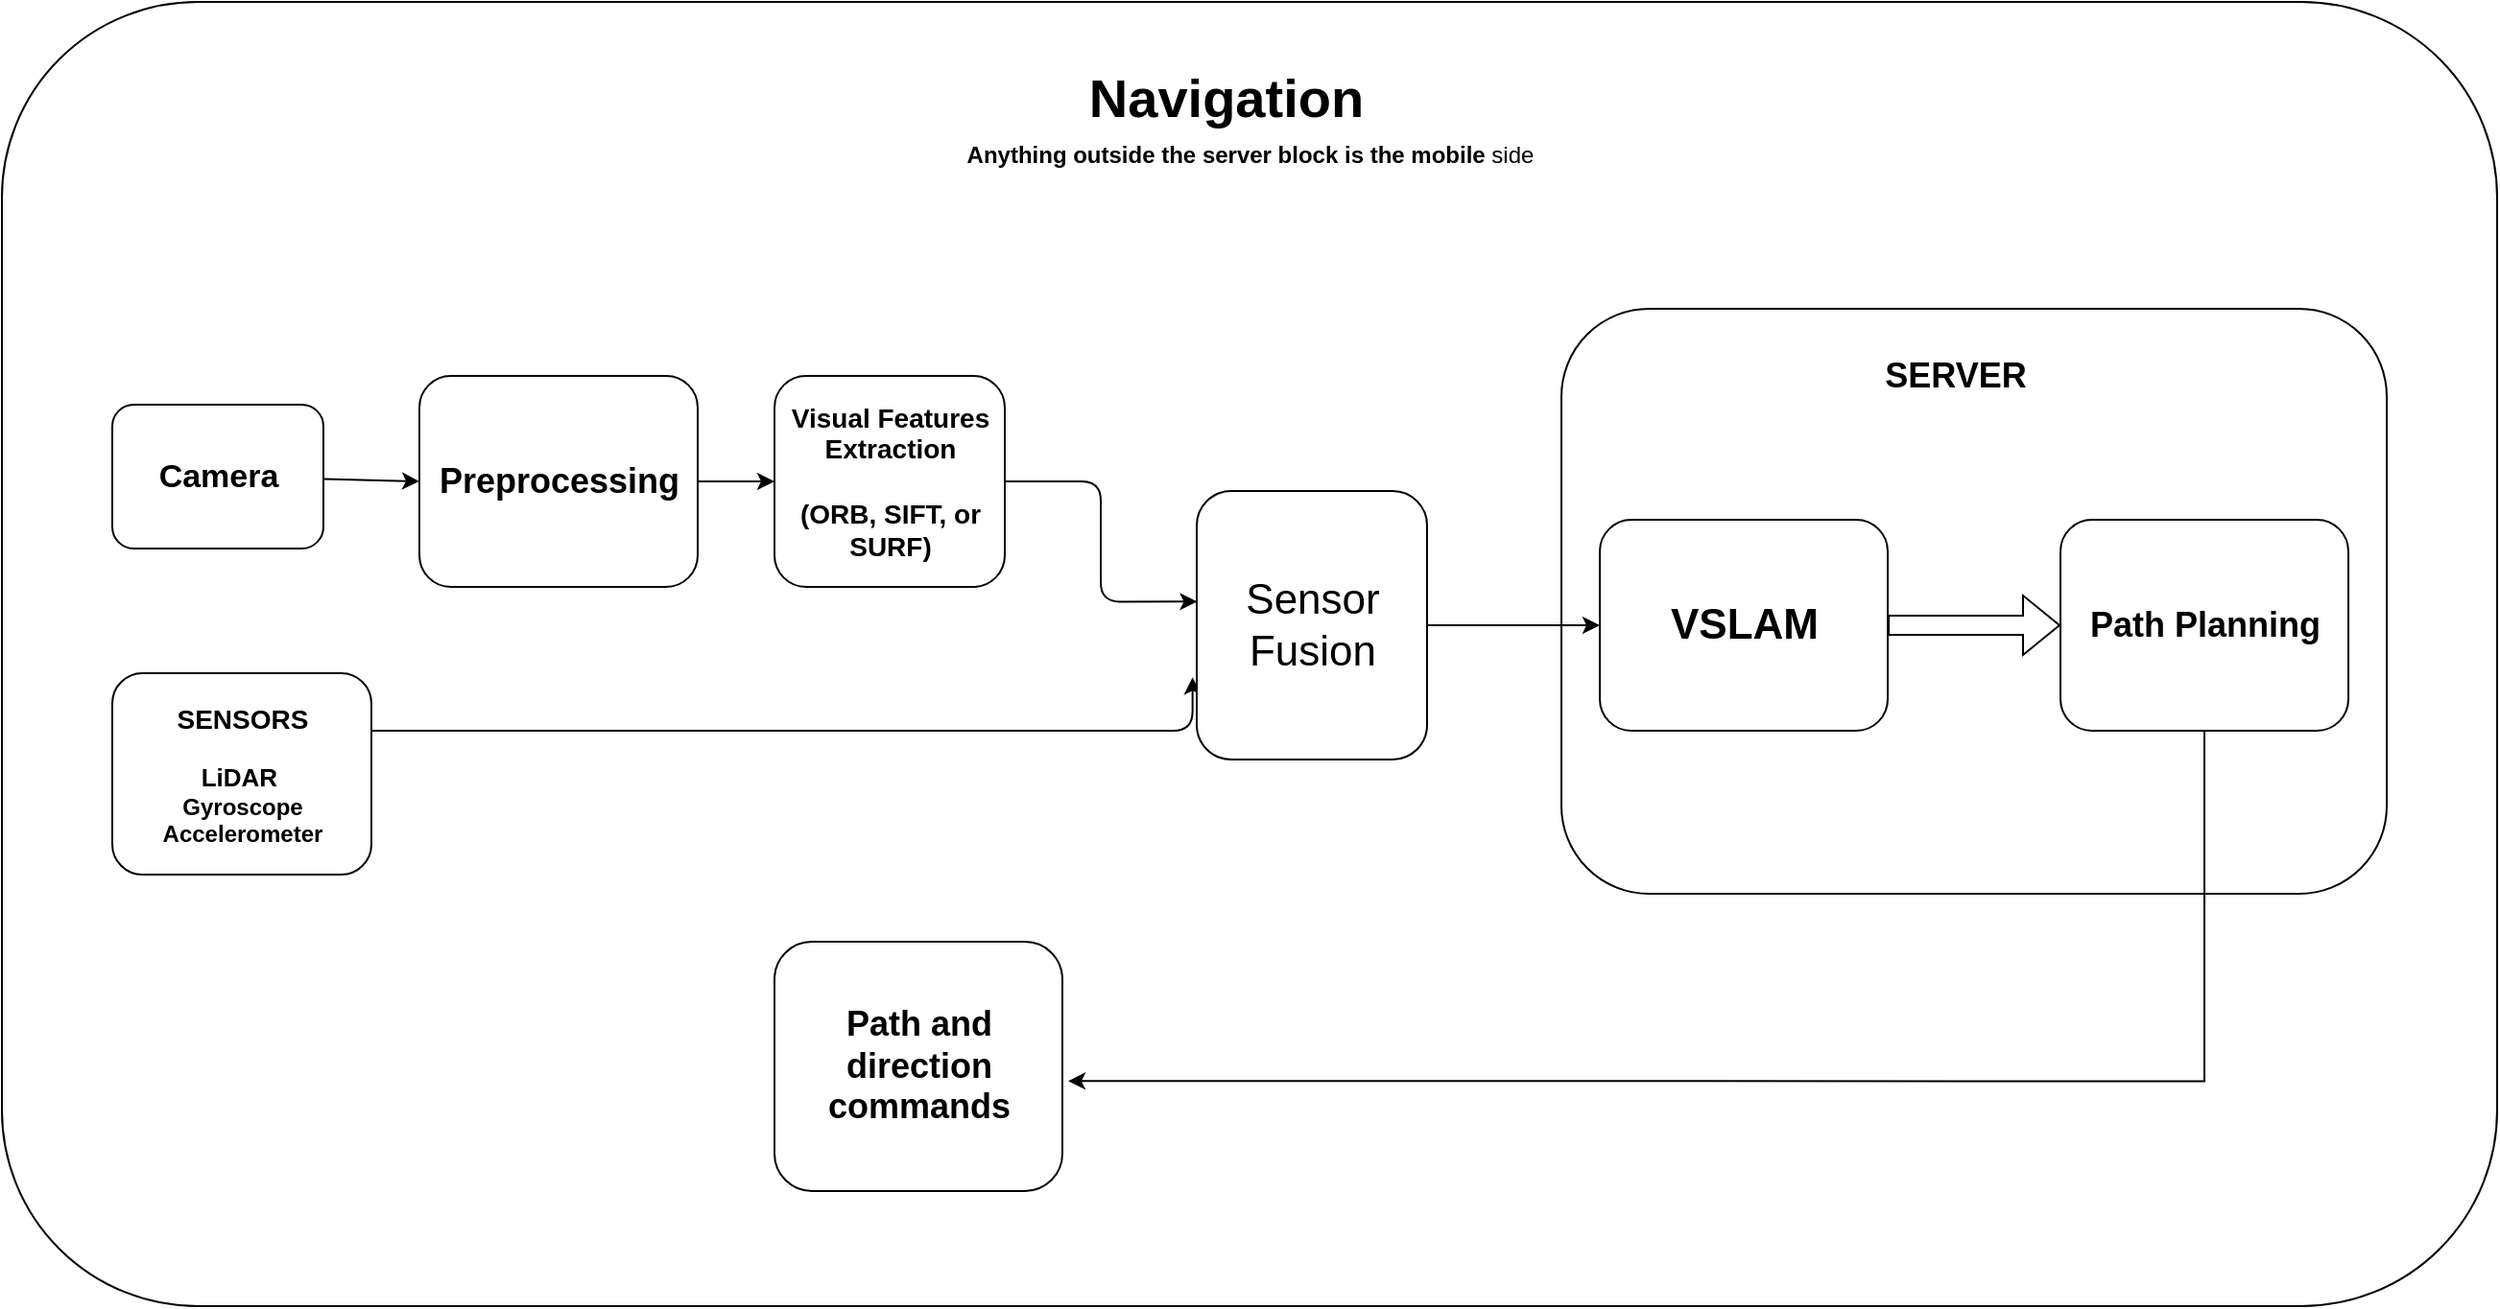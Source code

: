<mxfile version="22.1.7" type="device">
  <diagram id="CuUFcw4_6TG7edhSnXMD" name="Page-1">
    <mxGraphModel dx="1509" dy="955" grid="1" gridSize="10" guides="1" tooltips="1" connect="1" arrows="1" fold="1" page="0" pageScale="1" pageWidth="850" pageHeight="1100" math="0" shadow="0">
      <root>
        <mxCell id="0" />
        <mxCell id="1" parent="0" />
        <mxCell id="qWjDi-F0lc5AA_NIjwa4-29" value="" style="rounded=1;whiteSpace=wrap;html=1;" vertex="1" parent="1">
          <mxGeometry x="130" y="210" width="1300" height="680" as="geometry" />
        </mxCell>
        <mxCell id="qWjDi-F0lc5AA_NIjwa4-30" style="edgeStyle=none;html=1;entryX=0;entryY=0.5;entryDx=0;entryDy=0;fontSize=18;" edge="1" parent="1" source="qWjDi-F0lc5AA_NIjwa4-31" target="qWjDi-F0lc5AA_NIjwa4-35">
          <mxGeometry relative="1" as="geometry" />
        </mxCell>
        <mxCell id="qWjDi-F0lc5AA_NIjwa4-31" value="&lt;b&gt;&lt;font style=&quot;font-size: 17px;&quot;&gt;Camera&lt;/font&gt;&lt;/b&gt;" style="rounded=1;whiteSpace=wrap;html=1;" vertex="1" parent="1">
          <mxGeometry x="187.5" y="420" width="110" height="75" as="geometry" />
        </mxCell>
        <mxCell id="qWjDi-F0lc5AA_NIjwa4-32" style="edgeStyle=orthogonalEdgeStyle;html=1;entryX=-0.018;entryY=0.694;entryDx=0;entryDy=0;entryPerimeter=0;fontSize=18;" edge="1" parent="1" source="qWjDi-F0lc5AA_NIjwa4-33" target="qWjDi-F0lc5AA_NIjwa4-42">
          <mxGeometry relative="1" as="geometry">
            <Array as="points">
              <mxPoint x="750" y="590" />
            </Array>
          </mxGeometry>
        </mxCell>
        <mxCell id="qWjDi-F0lc5AA_NIjwa4-33" value="&lt;b&gt;&lt;font style=&quot;font-size: 14px;&quot;&gt;SENSORS&lt;/font&gt;&lt;br&gt;&lt;br&gt;&lt;font style=&quot;font-size: 13px;&quot;&gt;&lt;font style=&quot;font-size: 13px;&quot;&gt;LiDAR&lt;/font&gt;&amp;nbsp;&lt;/font&gt;&lt;br&gt;Gyroscope&lt;br&gt;Accelerometer&lt;/b&gt;" style="rounded=1;whiteSpace=wrap;html=1;" vertex="1" parent="1">
          <mxGeometry x="187.5" y="560" width="135" height="105" as="geometry" />
        </mxCell>
        <mxCell id="qWjDi-F0lc5AA_NIjwa4-34" style="edgeStyle=none;html=1;entryX=0;entryY=0.5;entryDx=0;entryDy=0;fontSize=18;" edge="1" parent="1" source="qWjDi-F0lc5AA_NIjwa4-35" target="qWjDi-F0lc5AA_NIjwa4-37">
          <mxGeometry relative="1" as="geometry" />
        </mxCell>
        <mxCell id="qWjDi-F0lc5AA_NIjwa4-35" value="&lt;b&gt;&lt;font style=&quot;font-size: 18px;&quot;&gt;Preprocessing&lt;/font&gt;&lt;/b&gt;" style="rounded=1;whiteSpace=wrap;html=1;fontSize=13;" vertex="1" parent="1">
          <mxGeometry x="347.5" y="405" width="145" height="110" as="geometry" />
        </mxCell>
        <mxCell id="qWjDi-F0lc5AA_NIjwa4-36" style="edgeStyle=orthogonalEdgeStyle;html=1;entryX=0.002;entryY=0.412;entryDx=0;entryDy=0;entryPerimeter=0;fontSize=18;" edge="1" parent="1" source="qWjDi-F0lc5AA_NIjwa4-37" target="qWjDi-F0lc5AA_NIjwa4-42">
          <mxGeometry relative="1" as="geometry" />
        </mxCell>
        <mxCell id="qWjDi-F0lc5AA_NIjwa4-37" value="&lt;b style=&quot;font-size: 14px;&quot;&gt;Visual Features Extraction&lt;br&gt;&lt;br&gt;(ORB, SIFT, or SURF)&lt;/b&gt;" style="rounded=1;whiteSpace=wrap;html=1;fontSize=13;" vertex="1" parent="1">
          <mxGeometry x="532.5" y="405" width="120" height="110" as="geometry" />
        </mxCell>
        <mxCell id="qWjDi-F0lc5AA_NIjwa4-38" value="" style="rounded=1;whiteSpace=wrap;html=1;fontSize=13;align=center;" vertex="1" parent="1">
          <mxGeometry x="942.5" y="370" width="430" height="305" as="geometry" />
        </mxCell>
        <mxCell id="qWjDi-F0lc5AA_NIjwa4-39" value="&lt;font style=&quot;font-size: 18px;&quot;&gt;&lt;b&gt;SERVER&lt;/b&gt;&lt;/font&gt;" style="text;strokeColor=none;align=center;fillColor=none;html=1;verticalAlign=middle;whiteSpace=wrap;rounded=0;fontSize=15;" vertex="1" parent="1">
          <mxGeometry x="1092.5" y="390" width="110" height="30" as="geometry" />
        </mxCell>
        <mxCell id="qWjDi-F0lc5AA_NIjwa4-40" value="&lt;b&gt;&lt;font style=&quot;font-size: 22px;&quot;&gt;VSLAM&lt;/font&gt;&lt;/b&gt;" style="rounded=1;whiteSpace=wrap;html=1;fontSize=18;" vertex="1" parent="1">
          <mxGeometry x="962.5" y="480" width="150" height="110" as="geometry" />
        </mxCell>
        <mxCell id="qWjDi-F0lc5AA_NIjwa4-41" style="html=1;entryX=0;entryY=0.5;entryDx=0;entryDy=0;fontSize=18;" edge="1" parent="1" source="qWjDi-F0lc5AA_NIjwa4-42" target="qWjDi-F0lc5AA_NIjwa4-40">
          <mxGeometry relative="1" as="geometry" />
        </mxCell>
        <mxCell id="qWjDi-F0lc5AA_NIjwa4-42" value="Sensor Fusion" style="rounded=1;whiteSpace=wrap;html=1;fontSize=22;" vertex="1" parent="1">
          <mxGeometry x="752.5" y="465" width="120" height="140" as="geometry" />
        </mxCell>
        <mxCell id="qWjDi-F0lc5AA_NIjwa4-43" value="&lt;b&gt;Path Planning&lt;br&gt;&lt;/b&gt;" style="rounded=1;whiteSpace=wrap;html=1;fontSize=18;" vertex="1" parent="1">
          <mxGeometry x="1202.5" y="480" width="150" height="110" as="geometry" />
        </mxCell>
        <mxCell id="qWjDi-F0lc5AA_NIjwa4-44" value="" style="shape=flexArrow;endArrow=classic;html=1;rounded=0;exitX=1;exitY=0.5;exitDx=0;exitDy=0;entryX=0;entryY=0.5;entryDx=0;entryDy=0;" edge="1" parent="1" source="qWjDi-F0lc5AA_NIjwa4-40" target="qWjDi-F0lc5AA_NIjwa4-43">
          <mxGeometry width="50" height="50" relative="1" as="geometry">
            <mxPoint x="762.5" y="600" as="sourcePoint" />
            <mxPoint x="812.5" y="550" as="targetPoint" />
          </mxGeometry>
        </mxCell>
        <mxCell id="qWjDi-F0lc5AA_NIjwa4-45" value="&lt;b&gt;Anything outside the server block is the mobile&lt;/b&gt; side" style="text;html=1;strokeColor=none;fillColor=none;align=center;verticalAlign=middle;whiteSpace=wrap;rounded=0;" vertex="1" parent="1">
          <mxGeometry x="578.75" y="260" width="402.5" height="60" as="geometry" />
        </mxCell>
        <mxCell id="qWjDi-F0lc5AA_NIjwa4-46" value="&lt;b&gt;&lt;font style=&quot;font-size: 18px;&quot;&gt;Path and direction commands&lt;/font&gt;&lt;/b&gt;" style="rounded=1;whiteSpace=wrap;html=1;fontSize=13;align=center;" vertex="1" parent="1">
          <mxGeometry x="532.5" y="700" width="150" height="130" as="geometry" />
        </mxCell>
        <mxCell id="qWjDi-F0lc5AA_NIjwa4-47" style="edgeStyle=orthogonalEdgeStyle;rounded=0;orthogonalLoop=1;jettySize=auto;html=1;exitX=0.5;exitY=1;exitDx=0;exitDy=0;entryX=1.02;entryY=0.559;entryDx=0;entryDy=0;entryPerimeter=0;" edge="1" parent="1" source="qWjDi-F0lc5AA_NIjwa4-43" target="qWjDi-F0lc5AA_NIjwa4-46">
          <mxGeometry relative="1" as="geometry">
            <Array as="points">
              <mxPoint x="1278" y="773" />
            </Array>
          </mxGeometry>
        </mxCell>
        <mxCell id="qWjDi-F0lc5AA_NIjwa4-48" value="&lt;b&gt;&lt;font style=&quot;font-size: 28px;&quot;&gt;Navigation&lt;/font&gt;&lt;/b&gt;" style="text;html=1;strokeColor=none;fillColor=none;align=center;verticalAlign=middle;whiteSpace=wrap;rounded=0;" vertex="1" parent="1">
          <mxGeometry x="572.5" y="240" width="390" height="40" as="geometry" />
        </mxCell>
      </root>
    </mxGraphModel>
  </diagram>
</mxfile>
